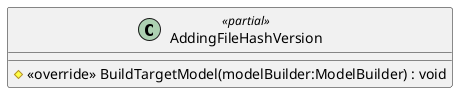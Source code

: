 @startuml
class AddingFileHashVersion <<partial>> {
    # <<override>> BuildTargetModel(modelBuilder:ModelBuilder) : void
}
@enduml
